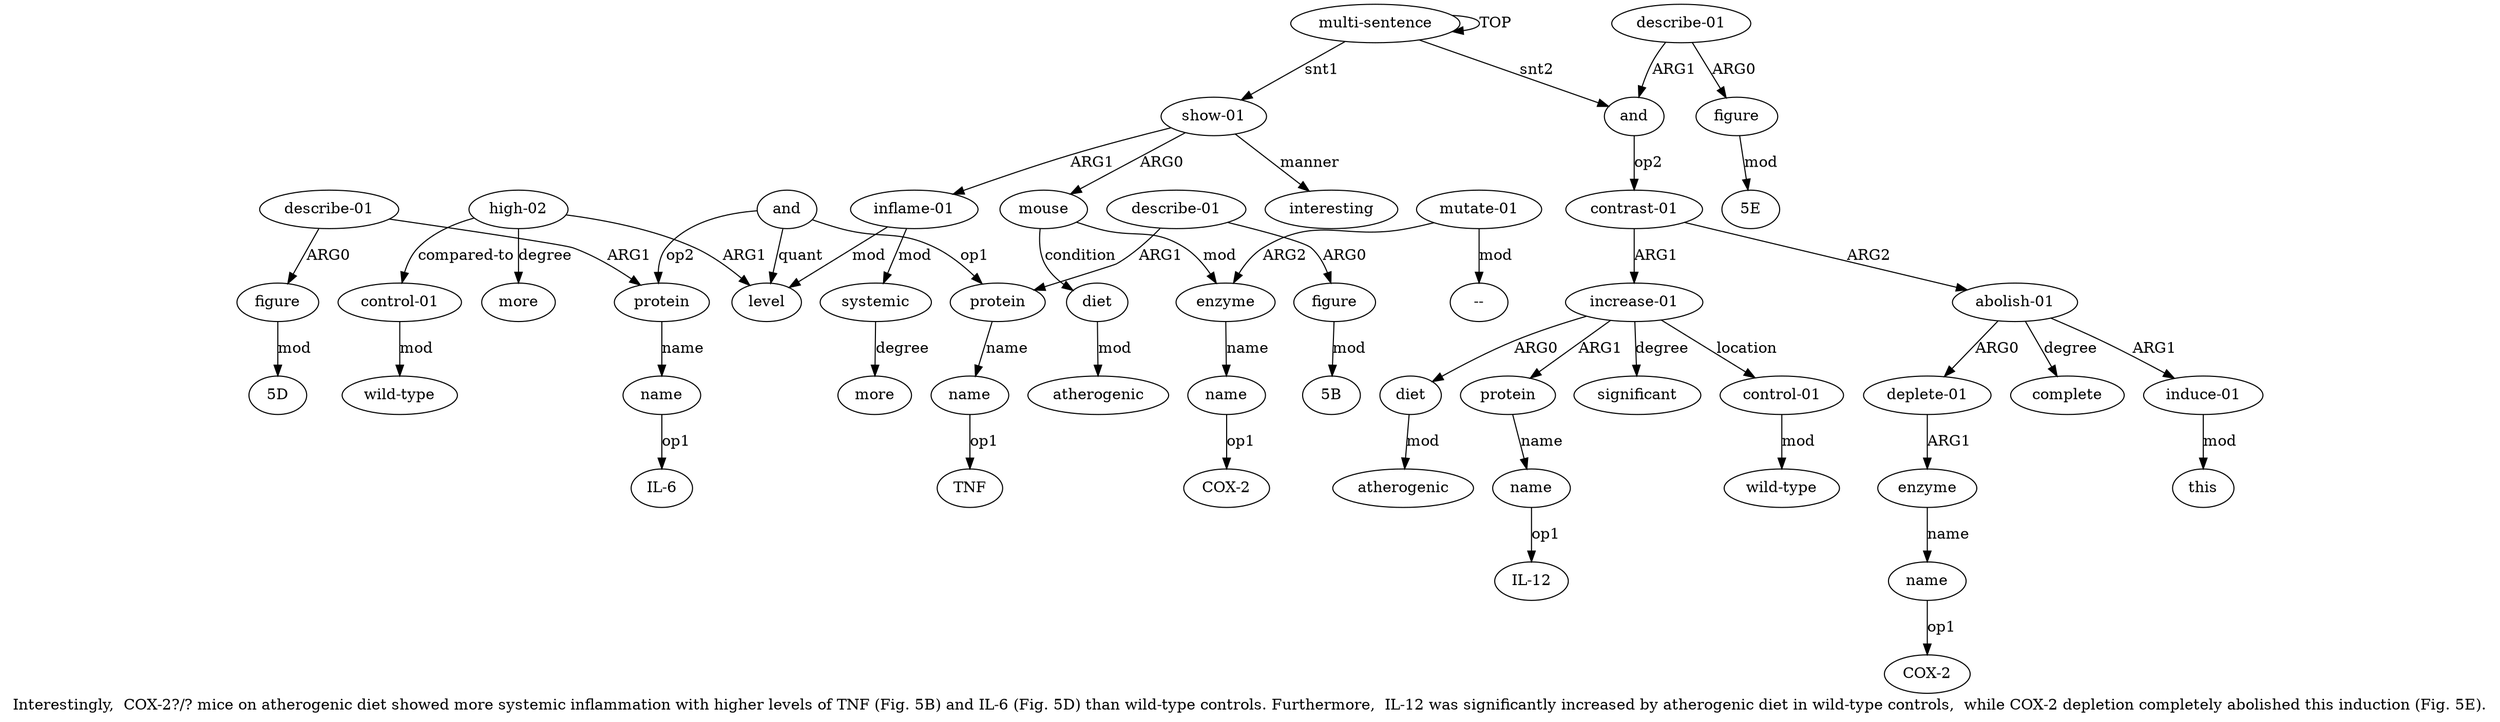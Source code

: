 digraph  {
	graph [label="Interestingly,  COX-2?/? mice on atherogenic diet showed more systemic inflammation with higher levels of TNF (Fig. 5B) and IL-6 (\
Fig. 5D) than wild-type controls. Furthermore,  IL-12 was significantly increased by atherogenic diet in wild-type controls,  while \
COX-2 depletion completely abolished this induction (Fig. 5E)."];
	node [label="\N"];
	a20	 [color=black,
		gold_ind=20,
		gold_label=figure,
		label=figure,
		test_ind=20,
		test_label=figure];
	"a20 5D"	 [color=black,
		gold_ind=-1,
		gold_label="5D",
		label="5D",
		test_ind=-1,
		test_label="5D"];
	a20 -> "a20 5D" [key=0,
	color=black,
	gold_label=mod,
	label=mod,
	test_label=mod];
a21 [color=black,
	gold_ind=21,
	gold_label="high-02",
	label="high-02",
	test_ind=21,
	test_label="high-02"];
a22 [color=black,
	gold_ind=22,
	gold_label=more,
	label=more,
	test_ind=22,
	test_label=more];
a21 -> a22 [key=0,
color=black,
gold_label=degree,
label=degree,
test_label=degree];
a23 [color=black,
gold_ind=23,
gold_label="control-01",
label="control-01",
test_ind=23,
test_label="control-01"];
a21 -> a23 [key=0,
color=black,
gold_label="compared-to",
label="compared-to",
test_label="compared-to"];
a11 [color=black,
gold_ind=11,
gold_label=level,
label=level,
test_ind=11,
test_label=level];
a21 -> a11 [key=0,
color=black,
gold_label=ARG1,
label=ARG1,
test_label=ARG1];
a24 [color=black,
gold_ind=24,
gold_label="wild-type",
label="wild-type",
test_ind=24,
test_label="wild-type"];
a23 -> a24 [key=0,
color=black,
gold_label=mod,
label=mod,
test_label=mod];
a25 [color=black,
gold_ind=25,
gold_label=interesting,
label=interesting,
test_ind=25,
test_label=interesting];
a26 [color=black,
gold_ind=26,
gold_label=and,
label=and,
test_ind=26,
test_label=and];
a27 [color=black,
gold_ind=27,
gold_label="contrast-01",
label="contrast-01",
test_ind=27,
test_label="contrast-01"];
a26 -> a27 [key=0,
color=black,
gold_label=op2,
label=op2,
test_label=op2];
a28 [color=black,
gold_ind=28,
gold_label="increase-01",
label="increase-01",
test_ind=28,
test_label="increase-01"];
a27 -> a28 [key=0,
color=black,
gold_label=ARG1,
label=ARG1,
test_label=ARG1];
a36 [color=black,
gold_ind=36,
gold_label="abolish-01",
label="abolish-01",
test_ind=36,
test_label="abolish-01"];
a27 -> a36 [key=0,
color=black,
gold_label=ARG2,
label=ARG2,
test_label=ARG2];
a29 [color=black,
gold_ind=29,
gold_label=diet,
label=diet,
test_ind=29,
test_label=diet];
a28 -> a29 [key=0,
color=black,
gold_label=ARG0,
label=ARG0,
test_label=ARG0];
a31 [color=black,
gold_ind=31,
gold_label=protein,
label=protein,
test_ind=31,
test_label=protein];
a28 -> a31 [key=0,
color=black,
gold_label=ARG1,
label=ARG1,
test_label=ARG1];
a33 [color=black,
gold_ind=33,
gold_label=significant,
label=significant,
test_ind=33,
test_label=significant];
a28 -> a33 [key=0,
color=black,
gold_label=degree,
label=degree,
test_label=degree];
a34 [color=black,
gold_ind=34,
gold_label="control-01",
label="control-01",
test_ind=34,
test_label="control-01"];
a28 -> a34 [key=0,
color=black,
gold_label=location,
label=location,
test_label=location];
a30 [color=black,
gold_ind=30,
gold_label=atherogenic,
label=atherogenic,
test_ind=30,
test_label=atherogenic];
a29 -> a30 [key=0,
color=black,
gold_label=mod,
label=mod,
test_label=mod];
a32 [color=black,
gold_ind=32,
gold_label=name,
label=name,
test_ind=32,
test_label=name];
a31 -> a32 [key=0,
color=black,
gold_label=name,
label=name,
test_label=name];
"a32 IL-12" [color=black,
gold_ind=-1,
gold_label="IL-12",
label="IL-12",
test_ind=-1,
test_label="IL-12"];
a37 [color=black,
gold_ind=37,
gold_label="deplete-01",
label="deplete-01",
test_ind=37,
test_label="deplete-01"];
a38 [color=black,
gold_ind=38,
gold_label=enzyme,
label=enzyme,
test_ind=38,
test_label=enzyme];
a37 -> a38 [key=0,
color=black,
gold_label=ARG1,
label=ARG1,
test_label=ARG1];
"a39 COX-2" [color=black,
gold_ind=-1,
gold_label="COX-2",
label="COX-2",
test_ind=-1,
test_label="COX-2"];
"a18 IL-6" [color=black,
gold_ind=-1,
gold_label="IL-6",
label="IL-6",
test_ind=-1,
test_label="IL-6"];
a36 -> a37 [key=0,
color=black,
gold_label=ARG0,
label=ARG0,
test_label=ARG0];
a42 [color=black,
gold_ind=42,
gold_label=complete,
label=complete,
test_ind=42,
test_label=complete];
a36 -> a42 [key=0,
color=black,
gold_label=degree,
label=degree,
test_label=degree];
a40 [color=black,
gold_ind=40,
gold_label="induce-01",
label="induce-01",
test_ind=40,
test_label="induce-01"];
a36 -> a40 [key=0,
color=black,
gold_label=ARG1,
label=ARG1,
test_label=ARG1];
"a44 5E" [color=black,
gold_ind=-1,
gold_label="5E",
label="5E",
test_ind=-1,
test_label="5E"];
a35 [color=black,
gold_ind=35,
gold_label="wild-type",
label="wild-type",
test_ind=35,
test_label="wild-type"];
"a4 COX-2" [color=black,
gold_ind=-1,
gold_label="COX-2",
label="COX-2",
test_ind=-1,
test_label="COX-2"];
a34 -> a35 [key=0,
color=black,
gold_label=mod,
label=mod,
test_label=mod];
"a14 TNF" [color=black,
gold_ind=-1,
gold_label=TNF,
label=TNF,
test_ind=-1,
test_label=TNF];
"a5 --" [color=black,
gold_ind=-1,
gold_label="--",
label="--",
test_ind=-1,
test_label="--"];
"a16 5B" [color=black,
gold_ind=-1,
gold_label="5B",
label="5B",
test_ind=-1,
test_label="5B"];
a32 -> "a32 IL-12" [key=0,
color=black,
gold_label=op1,
label=op1,
test_label=op1];
a15 [color=black,
gold_ind=15,
gold_label="describe-01",
label="describe-01",
test_ind=15,
test_label="describe-01"];
a16 [color=black,
gold_ind=16,
gold_label=figure,
label=figure,
test_ind=16,
test_label=figure];
a15 -> a16 [key=0,
color=black,
gold_label=ARG0,
label=ARG0,
test_label=ARG0];
a13 [color=black,
gold_ind=13,
gold_label=protein,
label=protein,
test_ind=13,
test_label=protein];
a15 -> a13 [key=0,
color=black,
gold_label=ARG1,
label=ARG1,
test_label=ARG1];
a14 [color=black,
gold_ind=14,
gold_label=name,
label=name,
test_ind=14,
test_label=name];
a14 -> "a14 TNF" [key=0,
color=black,
gold_label=op1,
label=op1,
test_label=op1];
a17 [color=black,
gold_ind=17,
gold_label=protein,
label=protein,
test_ind=17,
test_label=protein];
a18 [color=black,
gold_ind=18,
gold_label=name,
label=name,
test_ind=18,
test_label=name];
a17 -> a18 [key=0,
color=black,
gold_label=name,
label=name,
test_label=name];
a16 -> "a16 5B" [key=0,
color=black,
gold_label=mod,
label=mod,
test_label=mod];
a10 [color=black,
gold_ind=10,
gold_label=more,
label=more,
test_ind=10,
test_label=more];
a13 -> a14 [key=0,
color=black,
gold_label=name,
label=name,
test_label=name];
a12 [color=black,
gold_ind=12,
gold_label=and,
label=and,
test_ind=12,
test_label=and];
a12 -> a17 [key=0,
color=black,
gold_label=op2,
label=op2,
test_label=op2];
a12 -> a11 [key=0,
color=black,
gold_label=quant,
label=quant,
test_label=quant];
a12 -> a13 [key=0,
color=black,
gold_label=op1,
label=op1,
test_label=op1];
a39 [color=black,
gold_ind=39,
gold_label=name,
label=name,
test_ind=39,
test_label=name];
a39 -> "a39 COX-2" [key=0,
color=black,
gold_label=op1,
label=op1,
test_label=op1];
a38 -> a39 [key=0,
color=black,
gold_label=name,
label=name,
test_label=name];
a19 [color=black,
gold_ind=19,
gold_label="describe-01",
label="describe-01",
test_ind=19,
test_label="describe-01"];
a19 -> a20 [key=0,
color=black,
gold_label=ARG0,
label=ARG0,
test_label=ARG0];
a19 -> a17 [key=0,
color=black,
gold_label=ARG1,
label=ARG1,
test_label=ARG1];
a18 -> "a18 IL-6" [key=0,
color=black,
gold_label=op1,
label=op1,
test_label=op1];
a1 [color=black,
gold_ind=1,
gold_label="show-01",
label="show-01",
test_ind=1,
test_label="show-01"];
a1 -> a25 [key=0,
color=black,
gold_label=manner,
label=manner,
test_label=manner];
a2 [color=black,
gold_ind=2,
gold_label=mouse,
label=mouse,
test_ind=2,
test_label=mouse];
a1 -> a2 [key=0,
color=black,
gold_label=ARG0,
label=ARG0,
test_label=ARG0];
a8 [color=black,
gold_ind=8,
gold_label="inflame-01",
label="inflame-01",
test_ind=8,
test_label="inflame-01"];
a1 -> a8 [key=0,
color=black,
gold_label=ARG1,
label=ARG1,
test_label=ARG1];
a0 [color=black,
gold_ind=0,
gold_label="multi-sentence",
label="multi-sentence",
test_ind=0,
test_label="multi-sentence"];
a0 -> a26 [key=0,
color=black,
gold_label=snt2,
label=snt2,
test_label=snt2];
a0 -> a1 [key=0,
color=black,
gold_label=snt1,
label=snt1,
test_label=snt1];
a0 -> a0 [key=0,
color=black,
gold_label=TOP,
label=TOP,
test_label=TOP];
a3 [color=black,
gold_ind=3,
gold_label=enzyme,
label=enzyme,
test_ind=3,
test_label=enzyme];
a4 [color=black,
gold_ind=4,
gold_label=name,
label=name,
test_ind=4,
test_label=name];
a3 -> a4 [key=0,
color=black,
gold_label=name,
label=name,
test_label=name];
a2 -> a3 [key=0,
color=black,
gold_label=mod,
label=mod,
test_label=mod];
a6 [color=black,
gold_ind=6,
gold_label=diet,
label=diet,
test_ind=6,
test_label=diet];
a2 -> a6 [key=0,
color=black,
gold_label=condition,
label=condition,
test_label=condition];
a5 [color=black,
gold_ind=5,
gold_label="mutate-01",
label="mutate-01",
test_ind=5,
test_label="mutate-01"];
a5 -> "a5 --" [key=0,
color=black,
gold_label=mod,
label=mod,
test_label=mod];
a5 -> a3 [key=0,
color=black,
gold_label=ARG2,
label=ARG2,
test_label=ARG2];
a4 -> "a4 COX-2" [key=0,
color=black,
gold_label=op1,
label=op1,
test_label=op1];
a7 [color=black,
gold_ind=7,
gold_label=atherogenic,
label=atherogenic,
test_ind=7,
test_label=atherogenic];
a6 -> a7 [key=0,
color=black,
gold_label=mod,
label=mod,
test_label=mod];
a9 [color=black,
gold_ind=9,
gold_label=systemic,
label=systemic,
test_ind=9,
test_label=systemic];
a9 -> a10 [key=0,
color=black,
gold_label=degree,
label=degree,
test_label=degree];
a8 -> a11 [key=0,
color=black,
gold_label=mod,
label=mod,
test_label=mod];
a8 -> a9 [key=0,
color=black,
gold_label=mod,
label=mod,
test_label=mod];
a44 [color=black,
gold_ind=44,
gold_label=figure,
label=figure,
test_ind=44,
test_label=figure];
a44 -> "a44 5E" [key=0,
color=black,
gold_label=mod,
label=mod,
test_label=mod];
a43 [color=black,
gold_ind=43,
gold_label="describe-01",
label="describe-01",
test_ind=43,
test_label="describe-01"];
a43 -> a26 [key=0,
color=black,
gold_label=ARG1,
label=ARG1,
test_label=ARG1];
a43 -> a44 [key=0,
color=black,
gold_label=ARG0,
label=ARG0,
test_label=ARG0];
a41 [color=black,
gold_ind=41,
gold_label=this,
label=this,
test_ind=41,
test_label=this];
a40 -> a41 [key=0,
color=black,
gold_label=mod,
label=mod,
test_label=mod];
}
